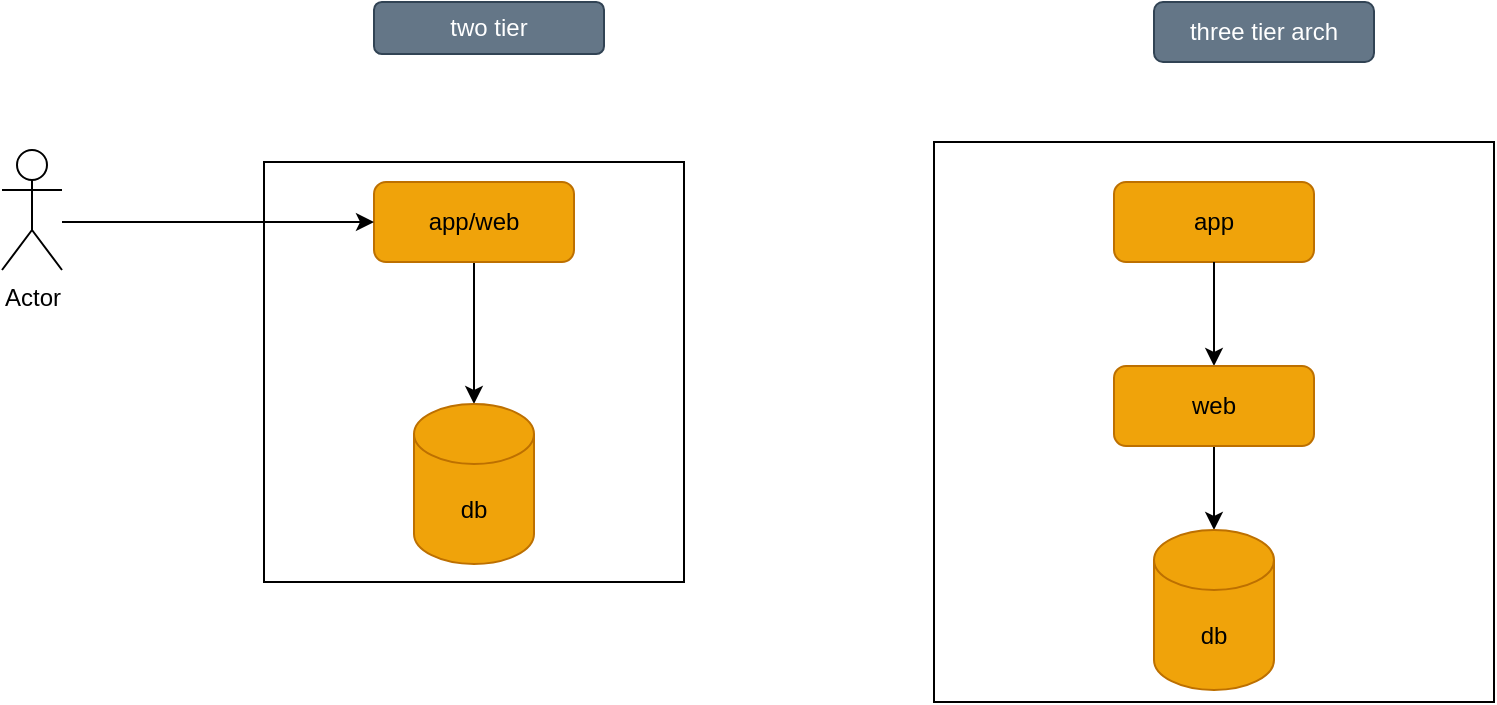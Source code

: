 <mxfile version="21.6.2" type="device">
  <diagram name="Page-1" id="7zrP0a_tpuLGHYXmugpI">
    <mxGraphModel dx="1050" dy="534" grid="0" gridSize="10" guides="1" tooltips="1" connect="1" arrows="1" fold="1" page="1" pageScale="1" pageWidth="850" pageHeight="1100" math="0" shadow="0">
      <root>
        <mxCell id="0" />
        <mxCell id="1" parent="0" />
        <mxCell id="gQ4pDb2gPVNMlAAZXMeh-1" value="two tier" style="rounded=1;whiteSpace=wrap;html=1;fillColor=#647687;fontColor=#ffffff;strokeColor=#314354;" vertex="1" parent="1">
          <mxGeometry x="220" y="50" width="115" height="26" as="geometry" />
        </mxCell>
        <mxCell id="gQ4pDb2gPVNMlAAZXMeh-6" value="" style="edgeStyle=orthogonalEdgeStyle;rounded=0;orthogonalLoop=1;jettySize=auto;html=1;" edge="1" parent="1" source="gQ4pDb2gPVNMlAAZXMeh-2" target="gQ4pDb2gPVNMlAAZXMeh-5">
          <mxGeometry relative="1" as="geometry" />
        </mxCell>
        <mxCell id="gQ4pDb2gPVNMlAAZXMeh-7" value="" style="whiteSpace=wrap;html=1;aspect=fixed;" vertex="1" parent="1">
          <mxGeometry x="165" y="130" width="210" height="210" as="geometry" />
        </mxCell>
        <mxCell id="gQ4pDb2gPVNMlAAZXMeh-8" style="edgeStyle=orthogonalEdgeStyle;rounded=0;orthogonalLoop=1;jettySize=auto;html=1;entryX=0.5;entryY=0;entryDx=0;entryDy=0;entryPerimeter=0;" edge="1" parent="1" source="gQ4pDb2gPVNMlAAZXMeh-2" target="gQ4pDb2gPVNMlAAZXMeh-5">
          <mxGeometry relative="1" as="geometry" />
        </mxCell>
        <mxCell id="gQ4pDb2gPVNMlAAZXMeh-2" value="app/web" style="rounded=1;whiteSpace=wrap;html=1;fillColor=#f0a30a;fontColor=#000000;strokeColor=#BD7000;" vertex="1" parent="1">
          <mxGeometry x="220" y="140" width="100" height="40" as="geometry" />
        </mxCell>
        <mxCell id="gQ4pDb2gPVNMlAAZXMeh-5" value="db" style="shape=cylinder3;whiteSpace=wrap;html=1;boundedLbl=1;backgroundOutline=1;size=15;fillColor=#f0a30a;fontColor=#000000;strokeColor=#BD7000;" vertex="1" parent="1">
          <mxGeometry x="240" y="251" width="60" height="80" as="geometry" />
        </mxCell>
        <mxCell id="gQ4pDb2gPVNMlAAZXMeh-9" value="three tier arch" style="rounded=1;whiteSpace=wrap;html=1;fillColor=#647687;fontColor=#ffffff;strokeColor=#314354;" vertex="1" parent="1">
          <mxGeometry x="610" y="50" width="110" height="30" as="geometry" />
        </mxCell>
        <mxCell id="gQ4pDb2gPVNMlAAZXMeh-10" value="" style="whiteSpace=wrap;html=1;aspect=fixed;" vertex="1" parent="1">
          <mxGeometry x="500" y="120" width="280" height="280" as="geometry" />
        </mxCell>
        <mxCell id="gQ4pDb2gPVNMlAAZXMeh-16" value="" style="edgeStyle=orthogonalEdgeStyle;rounded=0;orthogonalLoop=1;jettySize=auto;html=1;" edge="1" parent="1" source="gQ4pDb2gPVNMlAAZXMeh-12" target="gQ4pDb2gPVNMlAAZXMeh-13">
          <mxGeometry relative="1" as="geometry" />
        </mxCell>
        <mxCell id="gQ4pDb2gPVNMlAAZXMeh-11" value="app" style="rounded=1;whiteSpace=wrap;html=1;fillColor=#f0a30a;fontColor=#000000;strokeColor=#BD7000;" vertex="1" parent="1">
          <mxGeometry x="590" y="140" width="100" height="40" as="geometry" />
        </mxCell>
        <mxCell id="gQ4pDb2gPVNMlAAZXMeh-13" value="db" style="shape=cylinder3;whiteSpace=wrap;html=1;boundedLbl=1;backgroundOutline=1;size=15;fillColor=#f0a30a;fontColor=#000000;strokeColor=#BD7000;" vertex="1" parent="1">
          <mxGeometry x="610" y="314" width="60" height="80" as="geometry" />
        </mxCell>
        <mxCell id="gQ4pDb2gPVNMlAAZXMeh-20" style="edgeStyle=orthogonalEdgeStyle;rounded=0;orthogonalLoop=1;jettySize=auto;html=1;" edge="1" parent="1" source="gQ4pDb2gPVNMlAAZXMeh-19" target="gQ4pDb2gPVNMlAAZXMeh-2">
          <mxGeometry relative="1" as="geometry">
            <Array as="points">
              <mxPoint x="107" y="160" />
              <mxPoint x="107" y="160" />
            </Array>
          </mxGeometry>
        </mxCell>
        <mxCell id="gQ4pDb2gPVNMlAAZXMeh-19" value="Actor" style="shape=umlActor;verticalLabelPosition=bottom;verticalAlign=top;html=1;outlineConnect=0;" vertex="1" parent="1">
          <mxGeometry x="34" y="124" width="30" height="60" as="geometry" />
        </mxCell>
        <mxCell id="gQ4pDb2gPVNMlAAZXMeh-22" value="" style="edgeStyle=orthogonalEdgeStyle;rounded=0;orthogonalLoop=1;jettySize=auto;html=1;" edge="1" parent="1" source="gQ4pDb2gPVNMlAAZXMeh-11" target="gQ4pDb2gPVNMlAAZXMeh-12">
          <mxGeometry relative="1" as="geometry">
            <mxPoint x="640" y="180" as="sourcePoint" />
            <mxPoint x="638" y="312" as="targetPoint" />
          </mxGeometry>
        </mxCell>
        <mxCell id="gQ4pDb2gPVNMlAAZXMeh-12" value="web" style="rounded=1;whiteSpace=wrap;html=1;fillColor=#f0a30a;fontColor=#000000;strokeColor=#BD7000;" vertex="1" parent="1">
          <mxGeometry x="590" y="232" width="100" height="40" as="geometry" />
        </mxCell>
      </root>
    </mxGraphModel>
  </diagram>
</mxfile>
